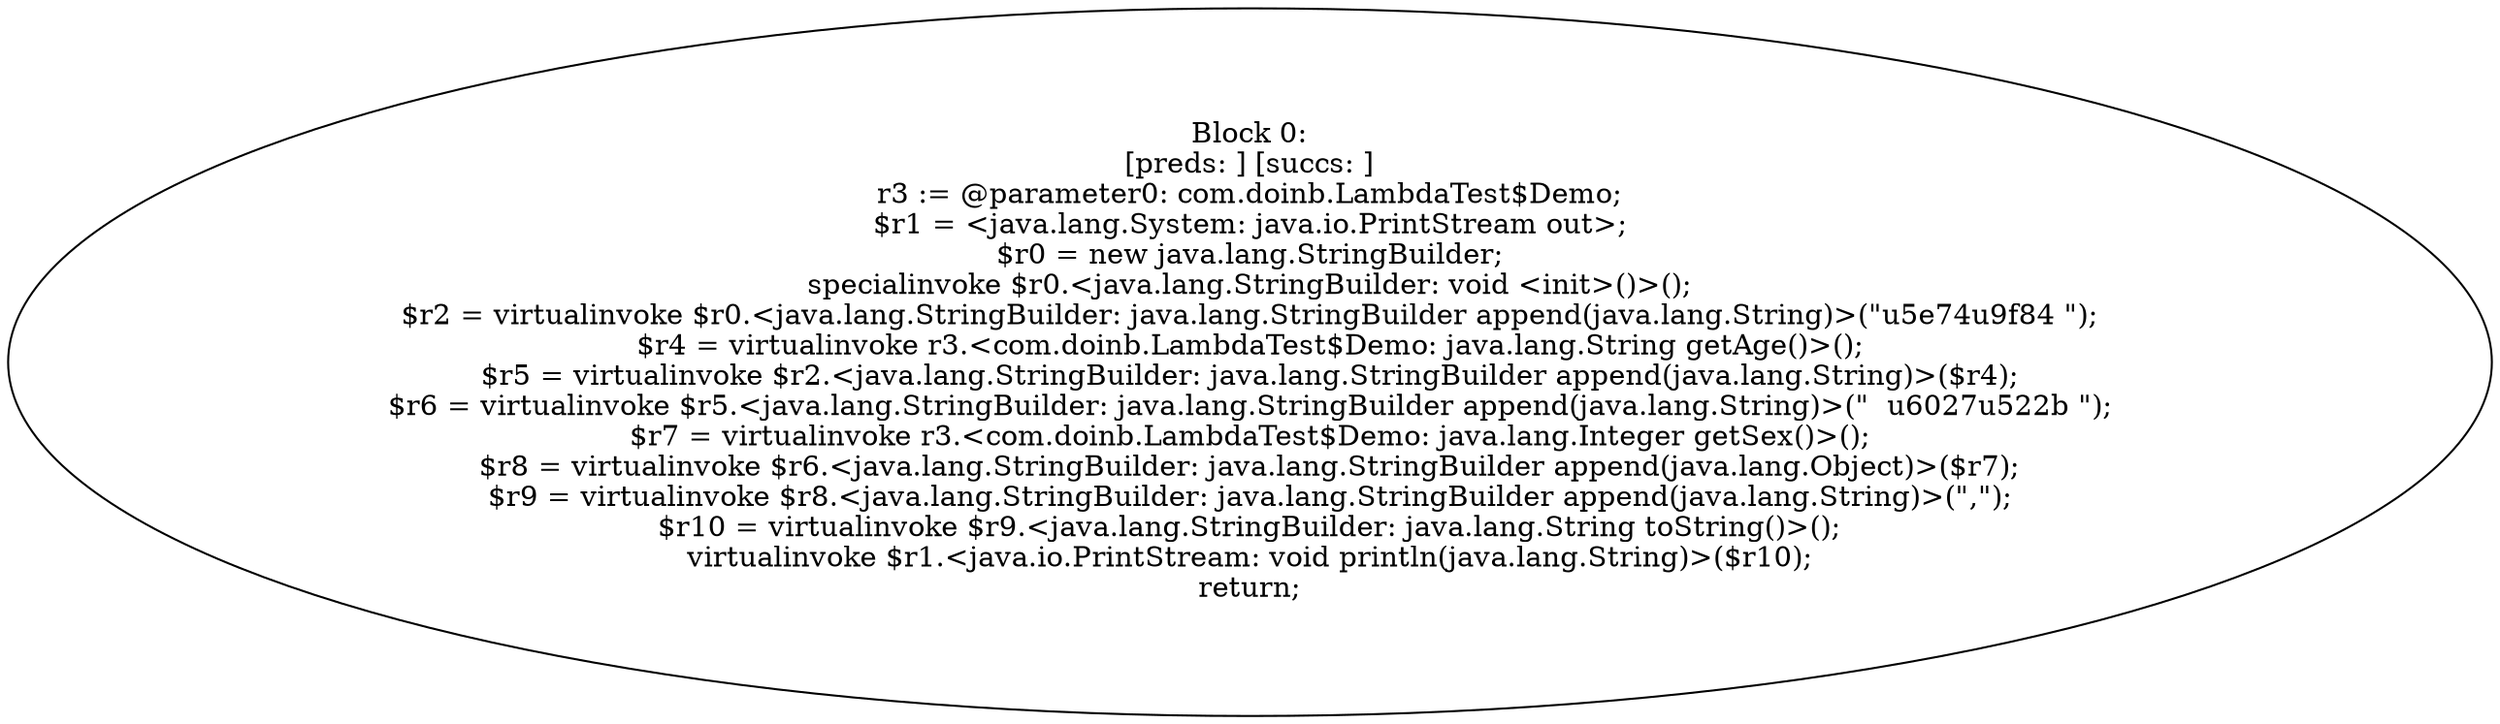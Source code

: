 digraph "unitGraph" {
    "Block 0:
[preds: ] [succs: ]
r3 := @parameter0: com.doinb.LambdaTest$Demo;
$r1 = <java.lang.System: java.io.PrintStream out>;
$r0 = new java.lang.StringBuilder;
specialinvoke $r0.<java.lang.StringBuilder: void <init>()>();
$r2 = virtualinvoke $r0.<java.lang.StringBuilder: java.lang.StringBuilder append(java.lang.String)>(\"\u5e74\u9f84 \");
$r4 = virtualinvoke r3.<com.doinb.LambdaTest$Demo: java.lang.String getAge()>();
$r5 = virtualinvoke $r2.<java.lang.StringBuilder: java.lang.StringBuilder append(java.lang.String)>($r4);
$r6 = virtualinvoke $r5.<java.lang.StringBuilder: java.lang.StringBuilder append(java.lang.String)>(\"  \u6027\u522b \");
$r7 = virtualinvoke r3.<com.doinb.LambdaTest$Demo: java.lang.Integer getSex()>();
$r8 = virtualinvoke $r6.<java.lang.StringBuilder: java.lang.StringBuilder append(java.lang.Object)>($r7);
$r9 = virtualinvoke $r8.<java.lang.StringBuilder: java.lang.StringBuilder append(java.lang.String)>(\",\");
$r10 = virtualinvoke $r9.<java.lang.StringBuilder: java.lang.String toString()>();
virtualinvoke $r1.<java.io.PrintStream: void println(java.lang.String)>($r10);
return;
"
}
